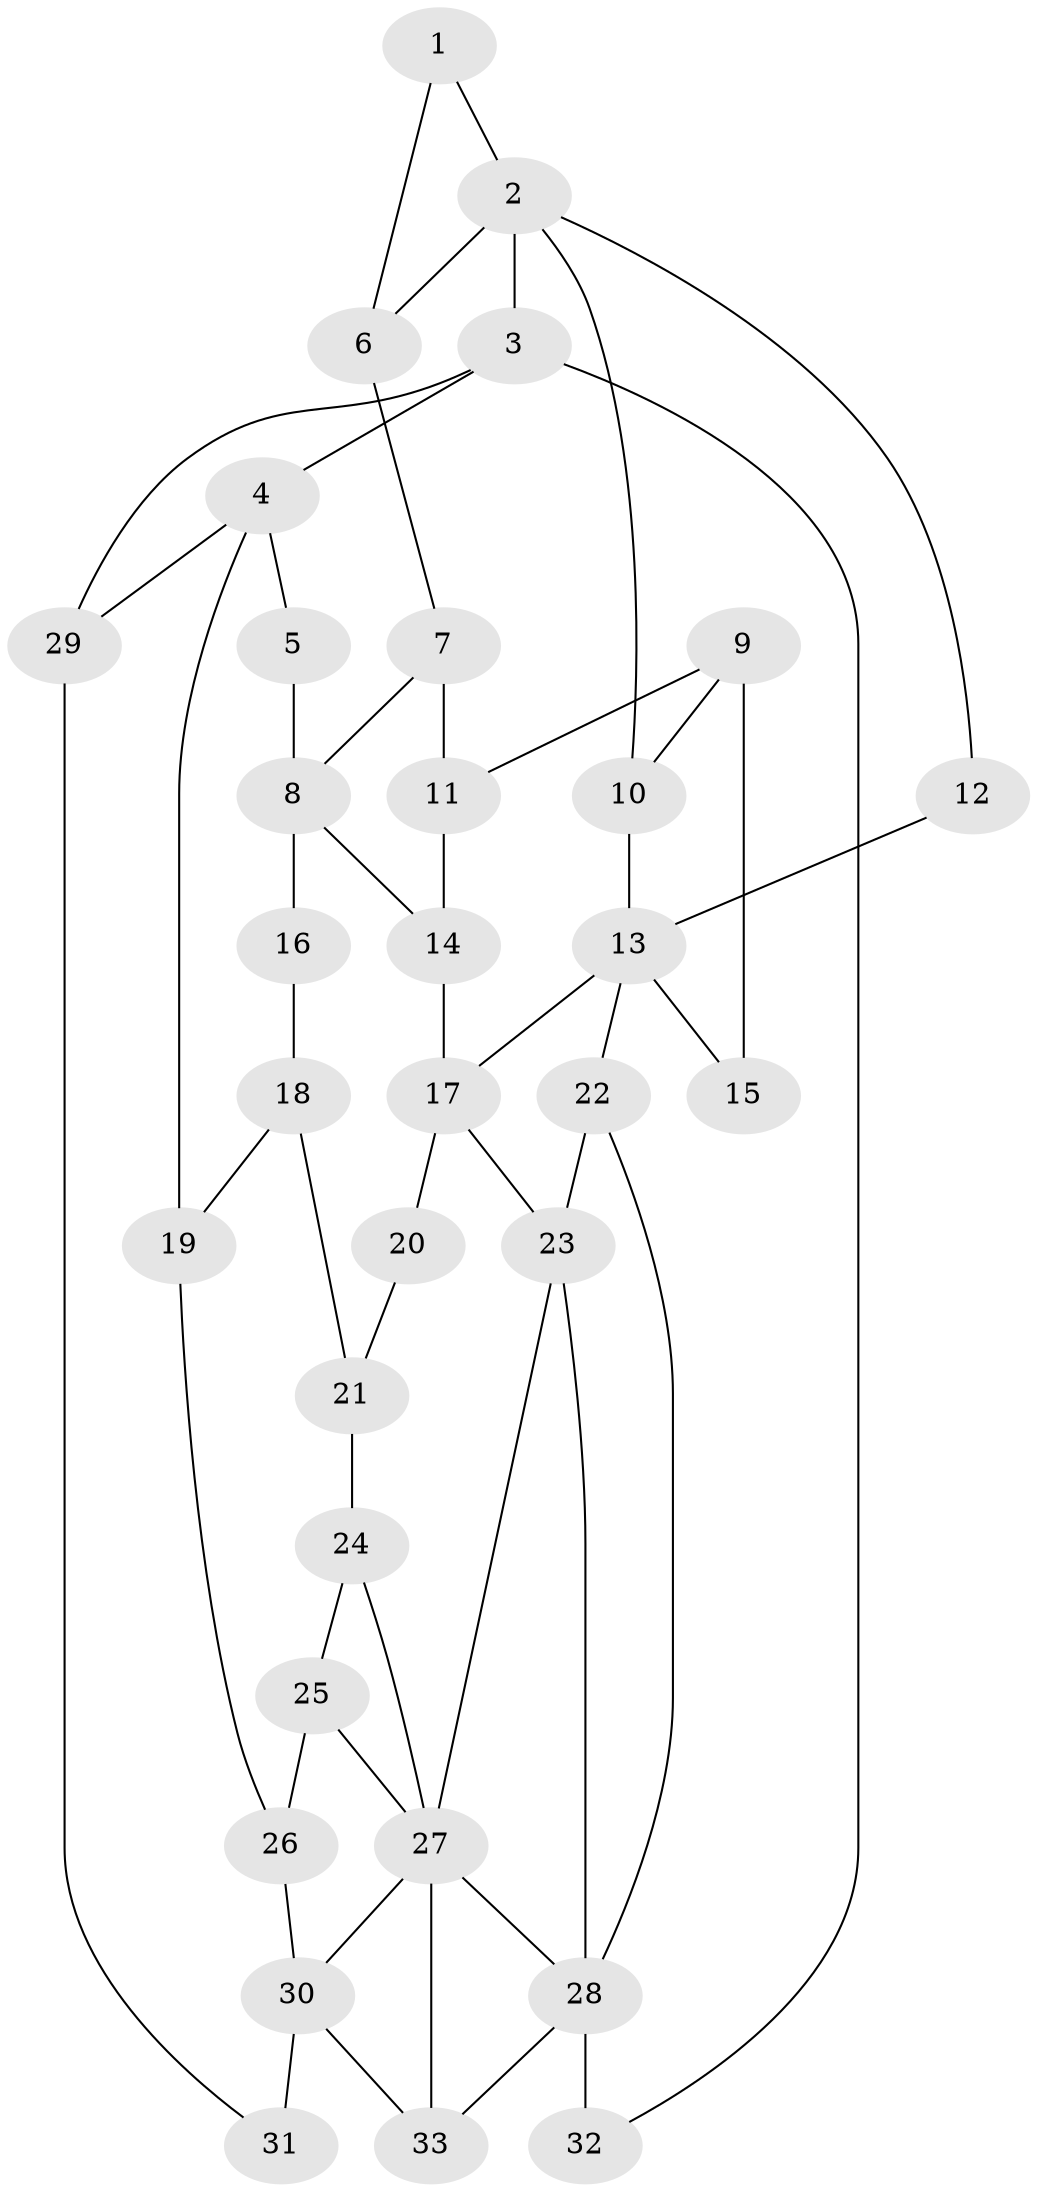 // original degree distribution, {3: 0.045454545454545456, 4: 0.21212121212121213, 5: 0.5303030303030303, 6: 0.21212121212121213}
// Generated by graph-tools (version 1.1) at 2025/38/03/09/25 02:38:51]
// undirected, 33 vertices, 53 edges
graph export_dot {
graph [start="1"]
  node [color=gray90,style=filled];
  1;
  2;
  3;
  4;
  5;
  6;
  7;
  8;
  9;
  10;
  11;
  12;
  13;
  14;
  15;
  16;
  17;
  18;
  19;
  20;
  21;
  22;
  23;
  24;
  25;
  26;
  27;
  28;
  29;
  30;
  31;
  32;
  33;
  1 -- 2 [weight=1.0];
  1 -- 6 [weight=1.0];
  2 -- 3 [weight=2.0];
  2 -- 6 [weight=1.0];
  2 -- 10 [weight=1.0];
  2 -- 12 [weight=1.0];
  3 -- 4 [weight=1.0];
  3 -- 29 [weight=1.0];
  3 -- 32 [weight=1.0];
  4 -- 5 [weight=2.0];
  4 -- 19 [weight=1.0];
  4 -- 29 [weight=2.0];
  5 -- 8 [weight=2.0];
  6 -- 7 [weight=1.0];
  7 -- 8 [weight=1.0];
  7 -- 11 [weight=1.0];
  8 -- 14 [weight=1.0];
  8 -- 16 [weight=2.0];
  9 -- 10 [weight=1.0];
  9 -- 11 [weight=1.0];
  9 -- 15 [weight=2.0];
  10 -- 13 [weight=1.0];
  11 -- 14 [weight=1.0];
  12 -- 13 [weight=2.0];
  13 -- 15 [weight=1.0];
  13 -- 17 [weight=1.0];
  13 -- 22 [weight=1.0];
  14 -- 17 [weight=1.0];
  16 -- 18 [weight=1.0];
  17 -- 20 [weight=2.0];
  17 -- 23 [weight=2.0];
  18 -- 19 [weight=1.0];
  18 -- 21 [weight=1.0];
  19 -- 26 [weight=1.0];
  20 -- 21 [weight=1.0];
  21 -- 24 [weight=1.0];
  22 -- 23 [weight=1.0];
  22 -- 28 [weight=1.0];
  23 -- 27 [weight=1.0];
  23 -- 28 [weight=1.0];
  24 -- 25 [weight=1.0];
  24 -- 27 [weight=1.0];
  25 -- 26 [weight=1.0];
  25 -- 27 [weight=1.0];
  26 -- 30 [weight=1.0];
  27 -- 28 [weight=1.0];
  27 -- 30 [weight=1.0];
  27 -- 33 [weight=1.0];
  28 -- 32 [weight=2.0];
  28 -- 33 [weight=1.0];
  29 -- 31 [weight=1.0];
  30 -- 31 [weight=2.0];
  30 -- 33 [weight=2.0];
}
